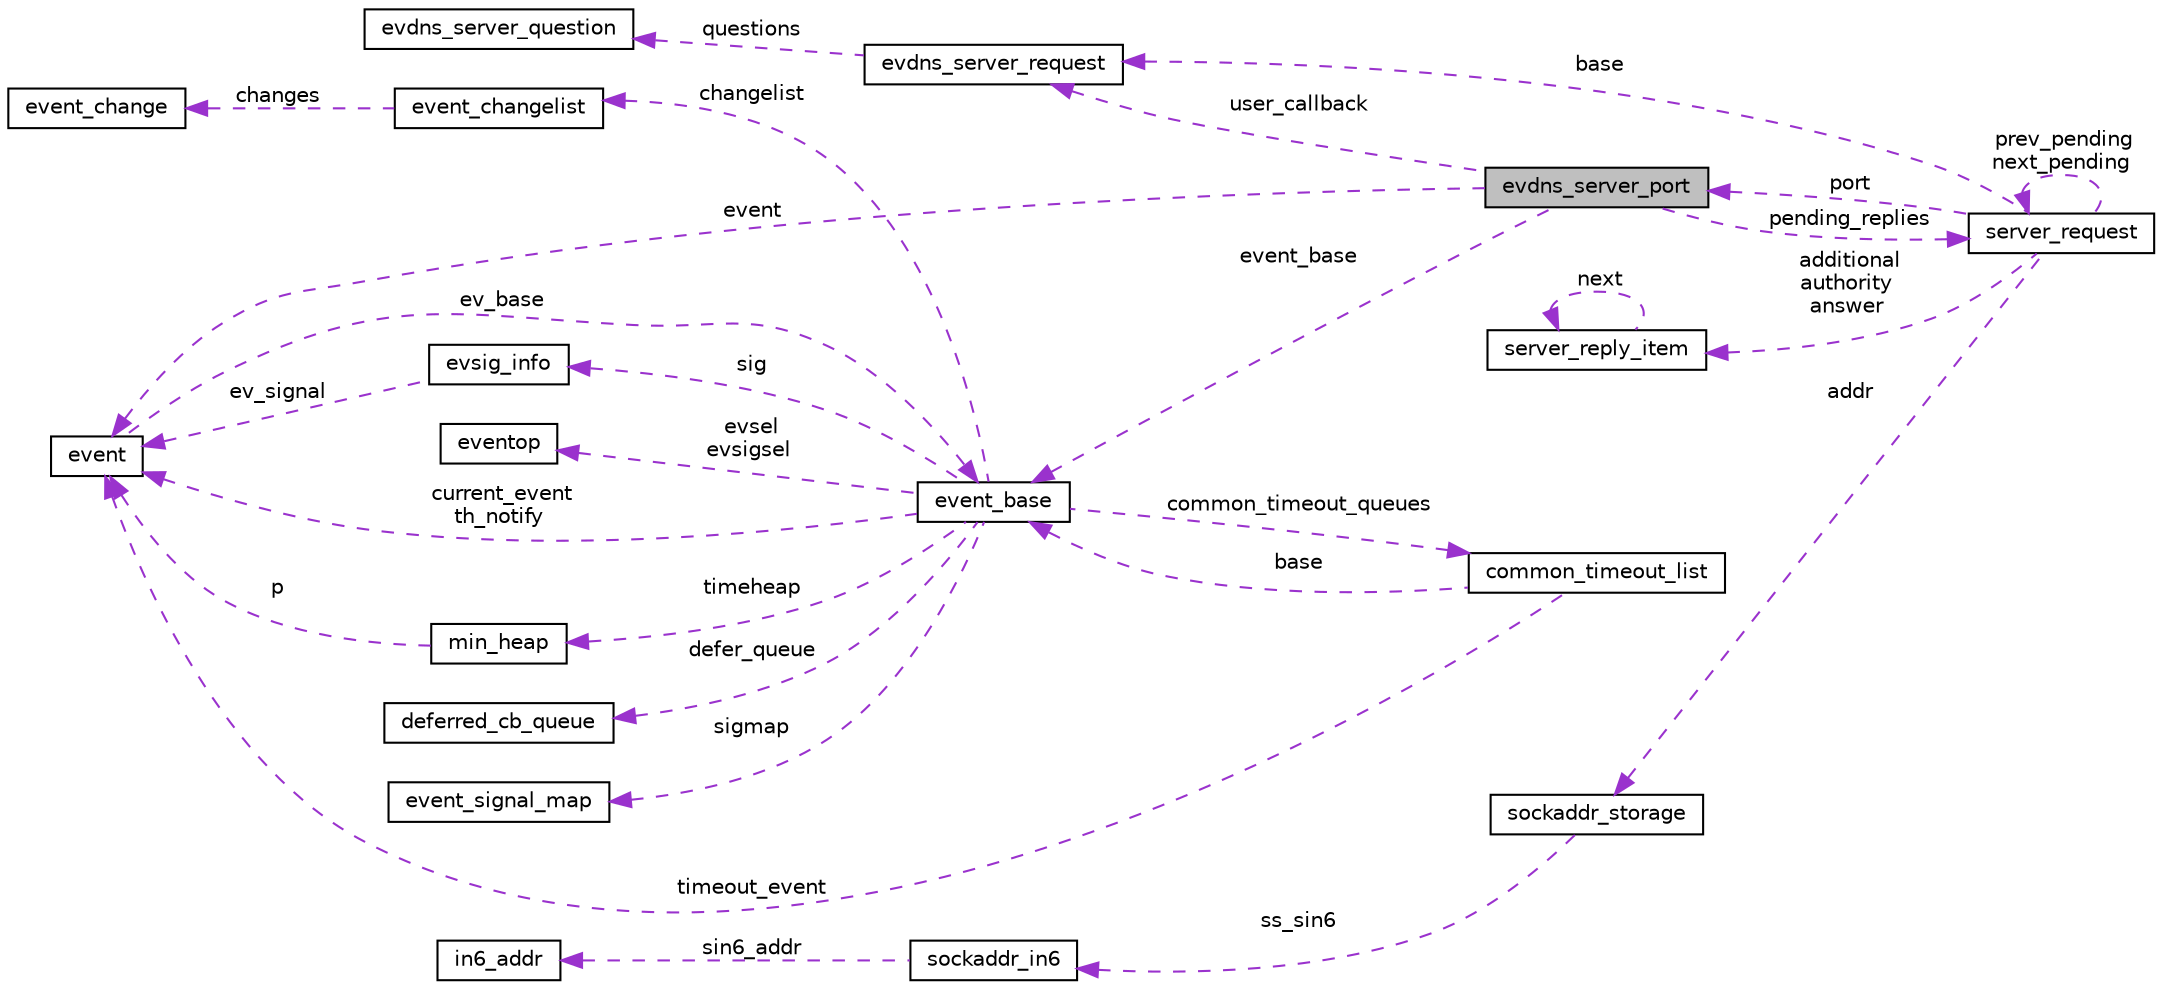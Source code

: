 digraph G
{
  edge [fontname="Helvetica",fontsize="10",labelfontname="Helvetica",labelfontsize="10"];
  node [fontname="Helvetica",fontsize="10",shape=record];
  rankdir="LR";
  Node1 [label="evdns_server_port",height=0.2,width=0.4,color="black", fillcolor="grey75", style="filled" fontcolor="black"];
  Node2 -> Node1 [dir="back",color="darkorchid3",fontsize="10",style="dashed",label=" event" ,fontname="Helvetica"];
  Node2 [label="event",height=0.2,width=0.4,color="black", fillcolor="white", style="filled",URL="$structevent.html"];
  Node3 -> Node2 [dir="back",color="darkorchid3",fontsize="10",style="dashed",label=" ev_base" ,fontname="Helvetica"];
  Node3 [label="event_base",height=0.2,width=0.4,color="black", fillcolor="white", style="filled",URL="$structevent__base.html"];
  Node4 -> Node3 [dir="back",color="darkorchid3",fontsize="10",style="dashed",label=" evsel\nevsigsel" ,fontname="Helvetica"];
  Node4 [label="eventop",height=0.2,width=0.4,color="black", fillcolor="white", style="filled",URL="$structeventop.html"];
  Node5 -> Node3 [dir="back",color="darkorchid3",fontsize="10",style="dashed",label=" sig" ,fontname="Helvetica"];
  Node5 [label="evsig_info",height=0.2,width=0.4,color="black", fillcolor="white", style="filled",URL="$structevsig__info.html"];
  Node2 -> Node5 [dir="back",color="darkorchid3",fontsize="10",style="dashed",label=" ev_signal" ,fontname="Helvetica"];
  Node6 -> Node3 [dir="back",color="darkorchid3",fontsize="10",style="dashed",label=" timeheap" ,fontname="Helvetica"];
  Node6 [label="min_heap",height=0.2,width=0.4,color="black", fillcolor="white", style="filled",URL="$structmin__heap.html"];
  Node2 -> Node6 [dir="back",color="darkorchid3",fontsize="10",style="dashed",label=" p" ,fontname="Helvetica"];
  Node7 -> Node3 [dir="back",color="darkorchid3",fontsize="10",style="dashed",label=" defer_queue" ,fontname="Helvetica"];
  Node7 [label="deferred_cb_queue",height=0.2,width=0.4,color="black", fillcolor="white", style="filled",URL="$structdeferred__cb__queue.html"];
  Node2 -> Node3 [dir="back",color="darkorchid3",fontsize="10",style="dashed",label=" current_event\nth_notify" ,fontname="Helvetica"];
  Node8 -> Node3 [dir="back",color="darkorchid3",fontsize="10",style="dashed",label=" common_timeout_queues" ,fontname="Helvetica"];
  Node8 [label="common_timeout_list",height=0.2,width=0.4,color="black", fillcolor="white", style="filled",URL="$structcommon__timeout__list.html"];
  Node2 -> Node8 [dir="back",color="darkorchid3",fontsize="10",style="dashed",label=" timeout_event" ,fontname="Helvetica"];
  Node3 -> Node8 [dir="back",color="darkorchid3",fontsize="10",style="dashed",label=" base" ,fontname="Helvetica"];
  Node9 -> Node3 [dir="back",color="darkorchid3",fontsize="10",style="dashed",label=" sigmap" ,fontname="Helvetica"];
  Node9 [label="event_signal_map",height=0.2,width=0.4,color="black", fillcolor="white", style="filled",URL="$structevent__signal__map.html"];
  Node10 -> Node3 [dir="back",color="darkorchid3",fontsize="10",style="dashed",label=" changelist" ,fontname="Helvetica"];
  Node10 [label="event_changelist",height=0.2,width=0.4,color="black", fillcolor="white", style="filled",URL="$structevent__changelist.html"];
  Node11 -> Node10 [dir="back",color="darkorchid3",fontsize="10",style="dashed",label=" changes" ,fontname="Helvetica"];
  Node11 [label="event_change",height=0.2,width=0.4,color="black", fillcolor="white", style="filled",URL="$structevent__change.html"];
  Node12 -> Node1 [dir="back",color="darkorchid3",fontsize="10",style="dashed",label=" pending_replies" ,fontname="Helvetica"];
  Node12 [label="server_request",height=0.2,width=0.4,color="black", fillcolor="white", style="filled",URL="$structserver__request.html"];
  Node1 -> Node12 [dir="back",color="darkorchid3",fontsize="10",style="dashed",label=" port" ,fontname="Helvetica"];
  Node13 -> Node12 [dir="back",color="darkorchid3",fontsize="10",style="dashed",label=" addr" ,fontname="Helvetica"];
  Node13 [label="sockaddr_storage",height=0.2,width=0.4,color="black", fillcolor="white", style="filled",URL="$structsockaddr__storage.html"];
  Node14 -> Node13 [dir="back",color="darkorchid3",fontsize="10",style="dashed",label=" ss_sin6" ,fontname="Helvetica"];
  Node14 [label="sockaddr_in6",height=0.2,width=0.4,color="black", fillcolor="white", style="filled",URL="$structsockaddr__in6.html"];
  Node15 -> Node14 [dir="back",color="darkorchid3",fontsize="10",style="dashed",label=" sin6_addr" ,fontname="Helvetica"];
  Node15 [label="in6_addr",height=0.2,width=0.4,color="black", fillcolor="white", style="filled",URL="$structin6__addr.html"];
  Node12 -> Node12 [dir="back",color="darkorchid3",fontsize="10",style="dashed",label=" prev_pending\nnext_pending" ,fontname="Helvetica"];
  Node16 -> Node12 [dir="back",color="darkorchid3",fontsize="10",style="dashed",label=" additional\nauthority\nanswer" ,fontname="Helvetica"];
  Node16 [label="server_reply_item",height=0.2,width=0.4,color="black", fillcolor="white", style="filled",URL="$structserver__reply__item.html"];
  Node16 -> Node16 [dir="back",color="darkorchid3",fontsize="10",style="dashed",label=" next" ,fontname="Helvetica"];
  Node17 -> Node12 [dir="back",color="darkorchid3",fontsize="10",style="dashed",label=" base" ,fontname="Helvetica"];
  Node17 [label="evdns_server_request",height=0.2,width=0.4,color="black", fillcolor="white", style="filled",URL="$structevdns__server__request.html"];
  Node18 -> Node17 [dir="back",color="darkorchid3",fontsize="10",style="dashed",label=" questions" ,fontname="Helvetica"];
  Node18 [label="evdns_server_question",height=0.2,width=0.4,color="black", fillcolor="white", style="filled",URL="$structevdns__server__question.html"];
  Node17 -> Node1 [dir="back",color="darkorchid3",fontsize="10",style="dashed",label=" user_callback" ,fontname="Helvetica"];
  Node3 -> Node1 [dir="back",color="darkorchid3",fontsize="10",style="dashed",label=" event_base" ,fontname="Helvetica"];
}
